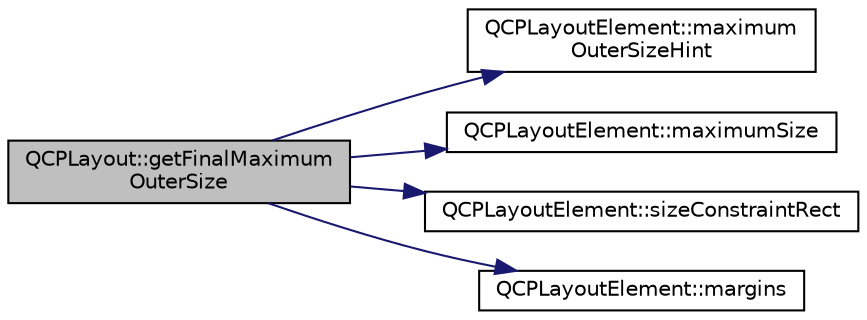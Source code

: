 digraph "QCPLayout::getFinalMaximumOuterSize"
{
  edge [fontname="Helvetica",fontsize="10",labelfontname="Helvetica",labelfontsize="10"];
  node [fontname="Helvetica",fontsize="10",shape=record];
  rankdir="LR";
  Node27 [label="QCPLayout::getFinalMaximum\lOuterSize",height=0.2,width=0.4,color="black", fillcolor="grey75", style="filled", fontcolor="black"];
  Node27 -> Node28 [color="midnightblue",fontsize="10",style="solid",fontname="Helvetica"];
  Node28 [label="QCPLayoutElement::maximum\lOuterSizeHint",height=0.2,width=0.4,color="black", fillcolor="white", style="filled",URL="$class_q_c_p_layout_element.html#ad96efb977a26e360e8a64a4c1e56456d"];
  Node27 -> Node29 [color="midnightblue",fontsize="10",style="solid",fontname="Helvetica"];
  Node29 [label="QCPLayoutElement::maximumSize",height=0.2,width=0.4,color="black", fillcolor="white", style="filled",URL="$class_q_c_p_layout_element.html#afb9503858d4aa0f3b9f1794b084fb40a"];
  Node27 -> Node30 [color="midnightblue",fontsize="10",style="solid",fontname="Helvetica"];
  Node30 [label="QCPLayoutElement::sizeConstraintRect",height=0.2,width=0.4,color="black", fillcolor="white", style="filled",URL="$class_q_c_p_layout_element.html#a66136f121ee3e1c933b748761203cab4"];
  Node27 -> Node31 [color="midnightblue",fontsize="10",style="solid",fontname="Helvetica"];
  Node31 [label="QCPLayoutElement::margins",height=0.2,width=0.4,color="black", fillcolor="white", style="filled",URL="$class_q_c_p_layout_element.html#af4ac9450aa2d60863bf3a8ea0c940c9d"];
}
